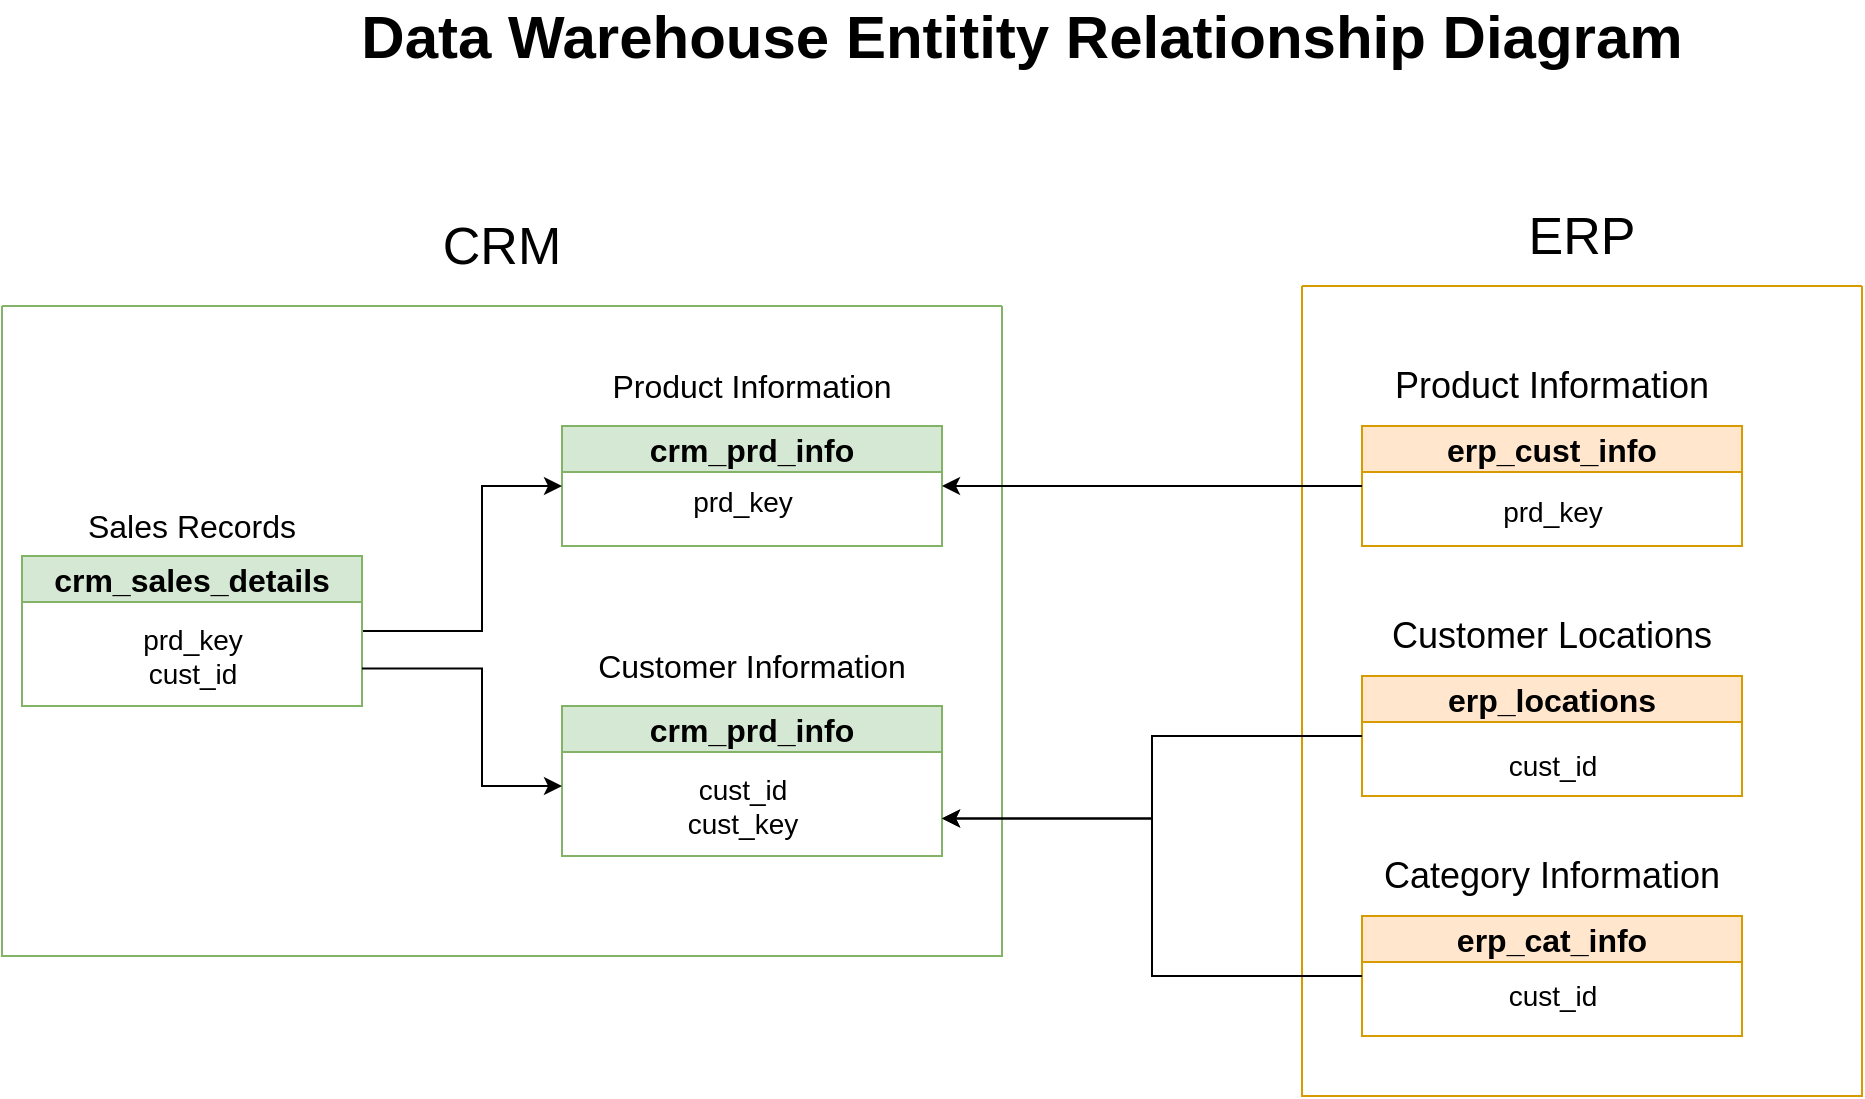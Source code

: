 <mxfile version="28.2.5">
  <diagram name="Page-1" id="i8BHy5VST6DeLjOjX4c3">
    <mxGraphModel dx="1377" dy="801" grid="1" gridSize="10" guides="1" tooltips="1" connect="1" arrows="1" fold="1" page="1" pageScale="1" pageWidth="827" pageHeight="1169" math="0" shadow="0">
      <root>
        <mxCell id="0" />
        <mxCell id="1" parent="0" />
        <mxCell id="v3jekzvOtnn3Ka0mdkfL-23" value="" style="swimlane;startSize=0;fillColor=#d5e8d4;strokeColor=#82b366;" vertex="1" parent="1">
          <mxGeometry x="10" y="190" width="500" height="325" as="geometry" />
        </mxCell>
        <mxCell id="v3jekzvOtnn3Ka0mdkfL-5" value="&lt;font style=&quot;font-size: 16px;&quot;&gt;crm_prd_info&lt;/font&gt;" style="swimlane;whiteSpace=wrap;html=1;startSize=23;fillColor=#d5e8d4;strokeColor=#82b366;" vertex="1" parent="v3jekzvOtnn3Ka0mdkfL-23">
          <mxGeometry x="280" y="60" width="190" height="60" as="geometry" />
        </mxCell>
        <mxCell id="v3jekzvOtnn3Ka0mdkfL-6" value="&lt;font style=&quot;font-size: 14px;&quot;&gt;prd_key&lt;/font&gt;&lt;div&gt;&lt;br&gt;&lt;/div&gt;" style="text;html=1;align=center;verticalAlign=middle;resizable=0;points=[];autosize=1;strokeColor=none;fillColor=none;" vertex="1" parent="v3jekzvOtnn3Ka0mdkfL-5">
          <mxGeometry x="55" y="25" width="70" height="40" as="geometry" />
        </mxCell>
        <mxCell id="v3jekzvOtnn3Ka0mdkfL-7" value="&lt;font style=&quot;font-size: 16px;&quot;&gt;crm_prd_info&lt;/font&gt;" style="swimlane;whiteSpace=wrap;html=1;startSize=23;fillColor=#d5e8d4;strokeColor=#82b366;" vertex="1" parent="v3jekzvOtnn3Ka0mdkfL-23">
          <mxGeometry x="280" y="200" width="190" height="75" as="geometry" />
        </mxCell>
        <mxCell id="v3jekzvOtnn3Ka0mdkfL-8" value="&lt;div&gt;&lt;span style=&quot;font-size: 14px;&quot;&gt;cust_id&lt;/span&gt;&lt;/div&gt;&lt;div&gt;&lt;span style=&quot;font-size: 14px;&quot;&gt;cust_key&lt;/span&gt;&lt;/div&gt;" style="text;html=1;align=center;verticalAlign=middle;resizable=0;points=[];autosize=1;strokeColor=none;fillColor=none;" vertex="1" parent="v3jekzvOtnn3Ka0mdkfL-7">
          <mxGeometry x="50" y="25" width="80" height="50" as="geometry" />
        </mxCell>
        <mxCell id="v3jekzvOtnn3Ka0mdkfL-10" value="&lt;span&gt;Product Information&lt;/span&gt;" style="text;html=1;align=center;verticalAlign=middle;whiteSpace=wrap;rounded=0;fontSize=16;" vertex="1" parent="v3jekzvOtnn3Ka0mdkfL-23">
          <mxGeometry x="280" y="30" width="190" height="20" as="geometry" />
        </mxCell>
        <mxCell id="v3jekzvOtnn3Ka0mdkfL-11" value="&lt;span&gt;Customer Information&lt;/span&gt;" style="text;html=1;align=center;verticalAlign=middle;whiteSpace=wrap;rounded=0;fontSize=16;" vertex="1" parent="v3jekzvOtnn3Ka0mdkfL-23">
          <mxGeometry x="280" y="170" width="190" height="20" as="geometry" />
        </mxCell>
        <mxCell id="v3jekzvOtnn3Ka0mdkfL-9" value="&lt;font&gt;Sales Records&lt;/font&gt;" style="text;html=1;align=center;verticalAlign=middle;whiteSpace=wrap;rounded=0;fontSize=16;" vertex="1" parent="v3jekzvOtnn3Ka0mdkfL-23">
          <mxGeometry y="100" width="190" height="20" as="geometry" />
        </mxCell>
        <mxCell id="v3jekzvOtnn3Ka0mdkfL-35" value="" style="edgeStyle=orthogonalEdgeStyle;rounded=0;orthogonalLoop=1;jettySize=auto;html=1;entryX=0;entryY=0.5;entryDx=0;entryDy=0;" edge="1" parent="v3jekzvOtnn3Ka0mdkfL-23" source="v3jekzvOtnn3Ka0mdkfL-3" target="v3jekzvOtnn3Ka0mdkfL-5">
          <mxGeometry relative="1" as="geometry">
            <Array as="points">
              <mxPoint x="240" y="163" />
              <mxPoint x="240" y="90" />
            </Array>
          </mxGeometry>
        </mxCell>
        <mxCell id="v3jekzvOtnn3Ka0mdkfL-3" value="&lt;font style=&quot;font-size: 16px;&quot;&gt;crm_sales_details&lt;/font&gt;" style="swimlane;whiteSpace=wrap;html=1;startSize=23;fillColor=#d5e8d4;strokeColor=#82b366;" vertex="1" parent="v3jekzvOtnn3Ka0mdkfL-23">
          <mxGeometry x="10" y="125" width="170" height="75" as="geometry" />
        </mxCell>
        <mxCell id="v3jekzvOtnn3Ka0mdkfL-4" value="&lt;font style=&quot;font-size: 14px;&quot;&gt;prd_key&lt;/font&gt;&lt;div&gt;&lt;font style=&quot;font-size: 14px;&quot;&gt;cust_id&lt;/font&gt;&lt;/div&gt;" style="text;html=1;align=center;verticalAlign=middle;resizable=0;points=[];autosize=1;strokeColor=none;fillColor=none;" vertex="1" parent="v3jekzvOtnn3Ka0mdkfL-3">
          <mxGeometry x="50" y="25" width="70" height="50" as="geometry" />
        </mxCell>
        <mxCell id="v3jekzvOtnn3Ka0mdkfL-36" value="" style="edgeStyle=orthogonalEdgeStyle;rounded=0;orthogonalLoop=1;jettySize=auto;html=1;exitX=1;exitY=0.75;exitDx=0;exitDy=0;" edge="1" parent="v3jekzvOtnn3Ka0mdkfL-23" source="v3jekzvOtnn3Ka0mdkfL-3">
          <mxGeometry relative="1" as="geometry">
            <mxPoint x="210" y="173" as="sourcePoint" />
            <mxPoint x="280" y="240" as="targetPoint" />
            <Array as="points">
              <mxPoint x="240" y="181" />
              <mxPoint x="240" y="240" />
              <mxPoint x="280" y="240" />
            </Array>
          </mxGeometry>
        </mxCell>
        <mxCell id="v3jekzvOtnn3Ka0mdkfL-24" value="&lt;font style=&quot;font-size: 26px;&quot;&gt;CRM&lt;/font&gt;" style="text;html=1;align=center;verticalAlign=middle;whiteSpace=wrap;rounded=0;" vertex="1" parent="1">
          <mxGeometry x="230" y="145" width="60" height="30" as="geometry" />
        </mxCell>
        <mxCell id="v3jekzvOtnn3Ka0mdkfL-28" value="" style="swimlane;startSize=0;fillColor=#ffe6cc;strokeColor=#d79b00;" vertex="1" parent="1">
          <mxGeometry x="660" y="180" width="280" height="405" as="geometry" />
        </mxCell>
        <mxCell id="v3jekzvOtnn3Ka0mdkfL-12" value="&lt;span style=&quot;font-size: 18px;&quot;&gt;Product Information&lt;/span&gt;" style="text;html=1;align=center;verticalAlign=middle;whiteSpace=wrap;rounded=0;" vertex="1" parent="v3jekzvOtnn3Ka0mdkfL-28">
          <mxGeometry x="30" y="40" width="190" height="20" as="geometry" />
        </mxCell>
        <mxCell id="v3jekzvOtnn3Ka0mdkfL-13" value="&lt;font style=&quot;font-size: 16px;&quot;&gt;erp_cust_info&lt;/font&gt;" style="swimlane;whiteSpace=wrap;html=1;startSize=23;fillColor=#ffe6cc;strokeColor=#d79b00;" vertex="1" parent="v3jekzvOtnn3Ka0mdkfL-28">
          <mxGeometry x="30" y="70" width="190" height="60" as="geometry" />
        </mxCell>
        <mxCell id="v3jekzvOtnn3Ka0mdkfL-14" value="&lt;font style=&quot;font-size: 14px;&quot;&gt;prd_key&lt;/font&gt;&lt;div&gt;&lt;br&gt;&lt;/div&gt;" style="text;html=1;align=center;verticalAlign=middle;resizable=0;points=[];autosize=1;strokeColor=none;fillColor=none;" vertex="1" parent="v3jekzvOtnn3Ka0mdkfL-13">
          <mxGeometry x="60" y="30" width="70" height="40" as="geometry" />
        </mxCell>
        <mxCell id="v3jekzvOtnn3Ka0mdkfL-20" value="&lt;span style=&quot;font-size: 18px;&quot;&gt;Customer Locations&lt;/span&gt;" style="text;html=1;align=center;verticalAlign=middle;whiteSpace=wrap;rounded=0;" vertex="1" parent="v3jekzvOtnn3Ka0mdkfL-28">
          <mxGeometry x="30" y="165" width="190" height="20" as="geometry" />
        </mxCell>
        <mxCell id="v3jekzvOtnn3Ka0mdkfL-18" value="&lt;font style=&quot;font-size: 16px;&quot;&gt;erp_locations&lt;/font&gt;" style="swimlane;whiteSpace=wrap;html=1;startSize=23;fillColor=#ffe6cc;strokeColor=#d79b00;" vertex="1" parent="v3jekzvOtnn3Ka0mdkfL-28">
          <mxGeometry x="30" y="195" width="190" height="60" as="geometry" />
        </mxCell>
        <mxCell id="v3jekzvOtnn3Ka0mdkfL-19" value="&lt;span style=&quot;font-size: 14px;&quot;&gt;cust_id&lt;/span&gt;" style="text;html=1;align=center;verticalAlign=middle;resizable=0;points=[];autosize=1;strokeColor=none;fillColor=none;" vertex="1" parent="v3jekzvOtnn3Ka0mdkfL-18">
          <mxGeometry x="60" y="30" width="70" height="30" as="geometry" />
        </mxCell>
        <mxCell id="v3jekzvOtnn3Ka0mdkfL-17" value="&lt;span style=&quot;font-size: 18px;&quot;&gt;Category Information&lt;/span&gt;" style="text;html=1;align=center;verticalAlign=middle;whiteSpace=wrap;rounded=0;" vertex="1" parent="v3jekzvOtnn3Ka0mdkfL-28">
          <mxGeometry x="30" y="285" width="190" height="20" as="geometry" />
        </mxCell>
        <mxCell id="v3jekzvOtnn3Ka0mdkfL-15" value="&lt;font style=&quot;font-size: 16px;&quot;&gt;erp_cat_info&lt;/font&gt;" style="swimlane;whiteSpace=wrap;html=1;startSize=23;fillColor=#ffe6cc;strokeColor=#d79b00;" vertex="1" parent="v3jekzvOtnn3Ka0mdkfL-28">
          <mxGeometry x="30" y="315" width="190" height="60" as="geometry" />
        </mxCell>
        <mxCell id="v3jekzvOtnn3Ka0mdkfL-16" value="&lt;div&gt;&lt;span style=&quot;font-size: 14px;&quot;&gt;cust_id&lt;/span&gt;&lt;/div&gt;" style="text;html=1;align=center;verticalAlign=middle;resizable=0;points=[];autosize=1;strokeColor=none;fillColor=none;" vertex="1" parent="v3jekzvOtnn3Ka0mdkfL-15">
          <mxGeometry x="60" y="25" width="70" height="30" as="geometry" />
        </mxCell>
        <mxCell id="v3jekzvOtnn3Ka0mdkfL-29" value="&lt;span style=&quot;font-size: 26px;&quot;&gt;ERP&lt;/span&gt;" style="text;html=1;align=center;verticalAlign=middle;whiteSpace=wrap;rounded=0;" vertex="1" parent="1">
          <mxGeometry x="770" y="140" width="60" height="30" as="geometry" />
        </mxCell>
        <mxCell id="v3jekzvOtnn3Ka0mdkfL-30" value="&lt;b style=&quot;&quot;&gt;&lt;font style=&quot;font-size: 30px;&quot;&gt;Data Warehouse Entitity Relationship Diagram&lt;/font&gt;&lt;/b&gt;" style="text;html=1;align=center;verticalAlign=middle;whiteSpace=wrap;rounded=0;" vertex="1" parent="1">
          <mxGeometry x="160" y="40" width="720" height="30" as="geometry" />
        </mxCell>
        <mxCell id="v3jekzvOtnn3Ka0mdkfL-40" value="" style="edgeStyle=orthogonalEdgeStyle;rounded=0;orthogonalLoop=1;jettySize=auto;html=1;entryX=1;entryY=0.5;entryDx=0;entryDy=0;" edge="1" parent="1" source="v3jekzvOtnn3Ka0mdkfL-13" target="v3jekzvOtnn3Ka0mdkfL-5">
          <mxGeometry relative="1" as="geometry">
            <Array as="points">
              <mxPoint x="590" y="280" />
              <mxPoint x="590" y="280" />
            </Array>
          </mxGeometry>
        </mxCell>
        <mxCell id="v3jekzvOtnn3Ka0mdkfL-52" value="" style="edgeStyle=orthogonalEdgeStyle;rounded=0;orthogonalLoop=1;jettySize=auto;html=1;entryX=1;entryY=0.75;entryDx=0;entryDy=0;" edge="1" parent="1" source="v3jekzvOtnn3Ka0mdkfL-15" target="v3jekzvOtnn3Ka0mdkfL-7">
          <mxGeometry relative="1" as="geometry">
            <mxPoint x="490" y="445" as="targetPoint" />
          </mxGeometry>
        </mxCell>
        <mxCell id="v3jekzvOtnn3Ka0mdkfL-53" value="" style="edgeStyle=orthogonalEdgeStyle;rounded=0;orthogonalLoop=1;jettySize=auto;html=1;entryDx=0;entryDy=0;entryX=1;entryY=0.75;" edge="1" parent="1" source="v3jekzvOtnn3Ka0mdkfL-18" target="v3jekzvOtnn3Ka0mdkfL-7">
          <mxGeometry relative="1" as="geometry">
            <mxPoint x="690" y="405" as="sourcePoint" />
            <mxPoint x="490" y="445" as="targetPoint" />
          </mxGeometry>
        </mxCell>
      </root>
    </mxGraphModel>
  </diagram>
</mxfile>
